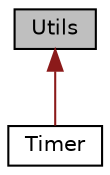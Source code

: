 digraph "Utils"
{
 // LATEX_PDF_SIZE
  edge [fontname="Helvetica",fontsize="10",labelfontname="Helvetica",labelfontsize="10"];
  node [fontname="Helvetica",fontsize="10",shape=record];
  Node1 [label="Utils",height=0.2,width=0.4,color="black", fillcolor="grey75", style="filled", fontcolor="black",tooltip="Useful tools for image processing These tools are statics objects to use them in the lifetime of the ..."];
  Node1 -> Node2 [dir="back",color="firebrick4",fontsize="10",style="solid",fontname="Helvetica"];
  Node2 [label="Timer",height=0.2,width=0.4,color="black", fillcolor="white", style="filled",URL="$class_timer.html",tooltip="Class containing the timer methods for the benchmarking of file processing."];
}

